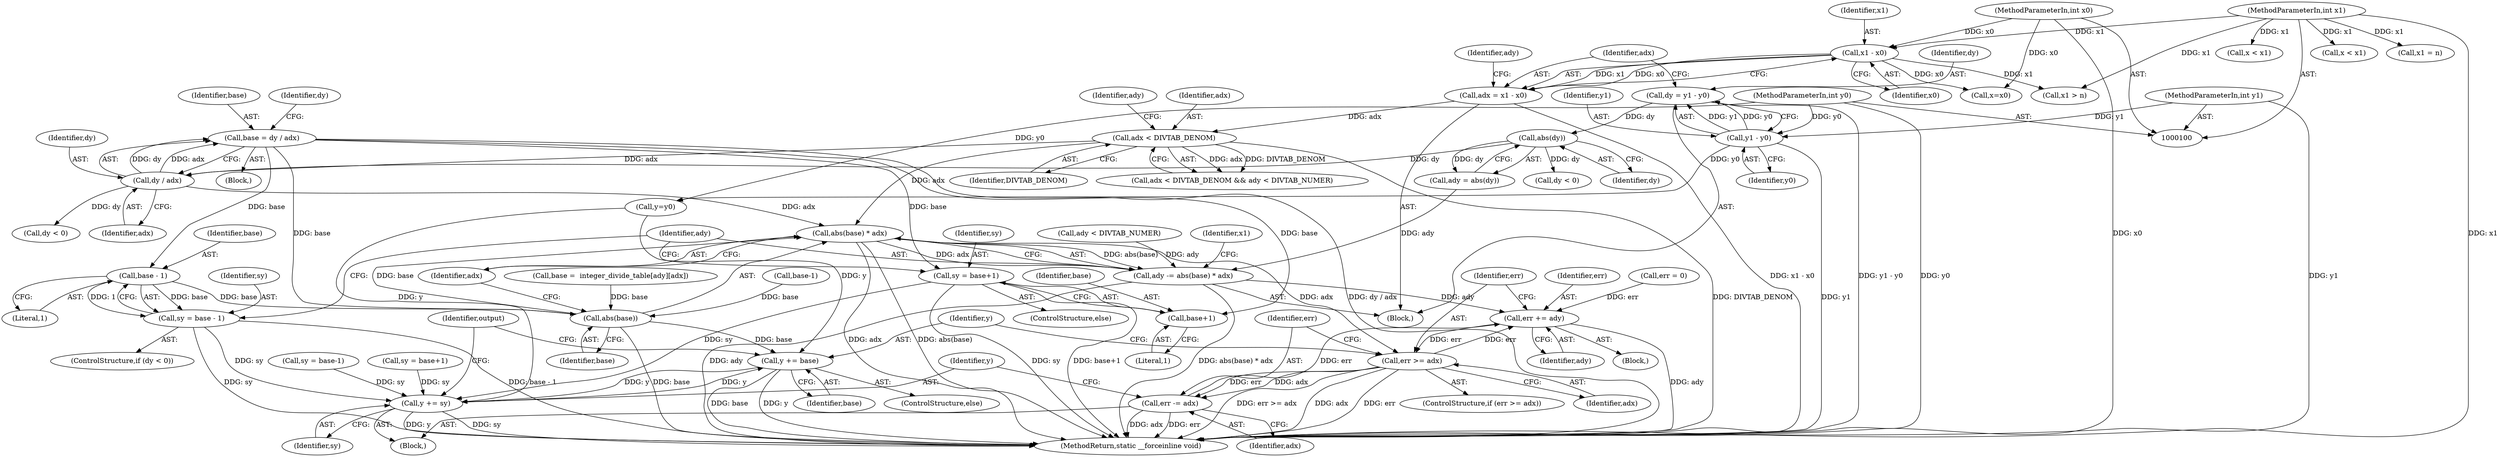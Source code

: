 digraph "0_stb_98fdfc6df88b1e34a736d5e126e6c8139c8de1a6@integer" {
"1000182" [label="(Call,base = dy / adx)"];
"1000184" [label="(Call,dy / adx)"];
"1000123" [label="(Call,abs(dy))"];
"1000109" [label="(Call,dy = y1 - y0)"];
"1000111" [label="(Call,y1 - y0)"];
"1000105" [label="(MethodParameterIn,int y1)"];
"1000103" [label="(MethodParameterIn,int y0)"];
"1000141" [label="(Call,adx < DIVTAB_DENOM)"];
"1000115" [label="(Call,adx = x1 - x0)"];
"1000117" [label="(Call,x1 - x0)"];
"1000104" [label="(MethodParameterIn,int x1)"];
"1000102" [label="(MethodParameterIn,int x0)"];
"1000193" [label="(Call,base - 1)"];
"1000191" [label="(Call,sy = base - 1)"];
"1000247" [label="(Call,y += sy)"];
"1000251" [label="(Call,y += base)"];
"1000205" [label="(Call,abs(base))"];
"1000204" [label="(Call,abs(base) * adx)"];
"1000202" [label="(Call,ady -= abs(base) * adx)"];
"1000236" [label="(Call,err += ady)"];
"1000240" [label="(Call,err >= adx)"];
"1000244" [label="(Call,err -= adx)"];
"1000197" [label="(Call,sy = base+1)"];
"1000199" [label="(Call,base+1)"];
"1000203" [label="(Identifier,ady)"];
"1000246" [label="(Identifier,adx)"];
"1000248" [label="(Identifier,y)"];
"1000142" [label="(Identifier,adx)"];
"1000127" [label="(Call,x=x0)"];
"1000145" [label="(Identifier,ady)"];
"1000252" [label="(Identifier,y)"];
"1000204" [label="(Call,abs(base) * adx)"];
"1000192" [label="(Identifier,sy)"];
"1000194" [label="(Identifier,base)"];
"1000131" [label="(Call,y=y0)"];
"1000243" [label="(Block,)"];
"1000245" [label="(Identifier,err)"];
"1000163" [label="(Call,base-1)"];
"1000195" [label="(Literal,1)"];
"1000122" [label="(Identifier,ady)"];
"1000140" [label="(Call,adx < DIVTAB_DENOM && ady < DIVTAB_NUMER)"];
"1000141" [label="(Call,adx < DIVTAB_DENOM)"];
"1000196" [label="(ControlStructure,else)"];
"1000183" [label="(Identifier,base)"];
"1000103" [label="(MethodParameterIn,int y0)"];
"1000206" [label="(Identifier,base)"];
"1000207" [label="(Identifier,adx)"];
"1000111" [label="(Call,y1 - y0)"];
"1000149" [label="(Call,dy < 0)"];
"1000235" [label="(Block,)"];
"1000244" [label="(Call,err -= adx)"];
"1000102" [label="(MethodParameterIn,int x0)"];
"1000251" [label="(Call,y += base)"];
"1000237" [label="(Identifier,err)"];
"1000144" [label="(Call,ady < DIVTAB_NUMER)"];
"1000135" [label="(Call,err = 0)"];
"1000199" [label="(Call,base+1)"];
"1000119" [label="(Identifier,x0)"];
"1000230" [label="(Call,x < x1)"];
"1000124" [label="(Identifier,dy)"];
"1000110" [label="(Identifier,dy)"];
"1000113" [label="(Identifier,y0)"];
"1000115" [label="(Call,adx = x1 - x0)"];
"1000249" [label="(Identifier,sy)"];
"1000181" [label="(Block,)"];
"1000236" [label="(Call,err += ady)"];
"1000109" [label="(Call,dy = y1 - y0)"];
"1000191" [label="(Call,sy = base - 1)"];
"1000239" [label="(ControlStructure,if (err >= adx))"];
"1000210" [label="(Identifier,x1)"];
"1000123" [label="(Call,abs(dy))"];
"1000105" [label="(MethodParameterIn,int y1)"];
"1000202" [label="(Call,ady -= abs(base) * adx)"];
"1000175" [label="(Call,sy = base+1)"];
"1000250" [label="(ControlStructure,else)"];
"1000116" [label="(Identifier,adx)"];
"1000198" [label="(Identifier,sy)"];
"1000184" [label="(Call,dy / adx)"];
"1000256" [label="(Identifier,output)"];
"1000117" [label="(Call,x1 - x0)"];
"1000104" [label="(MethodParameterIn,int x1)"];
"1000182" [label="(Call,base = dy / adx)"];
"1000209" [label="(Call,x1 > n)"];
"1000121" [label="(Call,ady = abs(dy))"];
"1000238" [label="(Identifier,ady)"];
"1000118" [label="(Identifier,x1)"];
"1000193" [label="(Call,base - 1)"];
"1000186" [label="(Identifier,adx)"];
"1000197" [label="(Call,sy = base+1)"];
"1000205" [label="(Call,abs(base))"];
"1000216" [label="(Call,x < x1)"];
"1000161" [label="(Call,sy = base-1)"];
"1000240" [label="(Call,err >= adx)"];
"1000143" [label="(Identifier,DIVTAB_DENOM)"];
"1000185" [label="(Identifier,dy)"];
"1000189" [label="(Identifier,dy)"];
"1000242" [label="(Identifier,adx)"];
"1000201" [label="(Literal,1)"];
"1000200" [label="(Identifier,base)"];
"1000241" [label="(Identifier,err)"];
"1000112" [label="(Identifier,y1)"];
"1000212" [label="(Call,x1 = n)"];
"1000107" [label="(Block,)"];
"1000253" [label="(Identifier,base)"];
"1000168" [label="(Call,base =  integer_divide_table[ady][adx])"];
"1000261" [label="(MethodReturn,static __forceinline void)"];
"1000188" [label="(Call,dy < 0)"];
"1000247" [label="(Call,y += sy)"];
"1000187" [label="(ControlStructure,if (dy < 0))"];
"1000182" -> "1000181"  [label="AST: "];
"1000182" -> "1000184"  [label="CFG: "];
"1000183" -> "1000182"  [label="AST: "];
"1000184" -> "1000182"  [label="AST: "];
"1000189" -> "1000182"  [label="CFG: "];
"1000182" -> "1000261"  [label="DDG: dy / adx"];
"1000184" -> "1000182"  [label="DDG: dy"];
"1000184" -> "1000182"  [label="DDG: adx"];
"1000182" -> "1000193"  [label="DDG: base"];
"1000182" -> "1000197"  [label="DDG: base"];
"1000182" -> "1000199"  [label="DDG: base"];
"1000182" -> "1000205"  [label="DDG: base"];
"1000184" -> "1000186"  [label="CFG: "];
"1000185" -> "1000184"  [label="AST: "];
"1000186" -> "1000184"  [label="AST: "];
"1000123" -> "1000184"  [label="DDG: dy"];
"1000141" -> "1000184"  [label="DDG: adx"];
"1000184" -> "1000188"  [label="DDG: dy"];
"1000184" -> "1000204"  [label="DDG: adx"];
"1000123" -> "1000121"  [label="AST: "];
"1000123" -> "1000124"  [label="CFG: "];
"1000124" -> "1000123"  [label="AST: "];
"1000121" -> "1000123"  [label="CFG: "];
"1000123" -> "1000121"  [label="DDG: dy"];
"1000109" -> "1000123"  [label="DDG: dy"];
"1000123" -> "1000149"  [label="DDG: dy"];
"1000109" -> "1000107"  [label="AST: "];
"1000109" -> "1000111"  [label="CFG: "];
"1000110" -> "1000109"  [label="AST: "];
"1000111" -> "1000109"  [label="AST: "];
"1000116" -> "1000109"  [label="CFG: "];
"1000109" -> "1000261"  [label="DDG: y1 - y0"];
"1000111" -> "1000109"  [label="DDG: y1"];
"1000111" -> "1000109"  [label="DDG: y0"];
"1000111" -> "1000113"  [label="CFG: "];
"1000112" -> "1000111"  [label="AST: "];
"1000113" -> "1000111"  [label="AST: "];
"1000111" -> "1000261"  [label="DDG: y1"];
"1000105" -> "1000111"  [label="DDG: y1"];
"1000103" -> "1000111"  [label="DDG: y0"];
"1000111" -> "1000131"  [label="DDG: y0"];
"1000105" -> "1000100"  [label="AST: "];
"1000105" -> "1000261"  [label="DDG: y1"];
"1000103" -> "1000100"  [label="AST: "];
"1000103" -> "1000261"  [label="DDG: y0"];
"1000103" -> "1000131"  [label="DDG: y0"];
"1000141" -> "1000140"  [label="AST: "];
"1000141" -> "1000143"  [label="CFG: "];
"1000142" -> "1000141"  [label="AST: "];
"1000143" -> "1000141"  [label="AST: "];
"1000145" -> "1000141"  [label="CFG: "];
"1000140" -> "1000141"  [label="CFG: "];
"1000141" -> "1000261"  [label="DDG: DIVTAB_DENOM"];
"1000141" -> "1000140"  [label="DDG: adx"];
"1000141" -> "1000140"  [label="DDG: DIVTAB_DENOM"];
"1000115" -> "1000141"  [label="DDG: adx"];
"1000141" -> "1000204"  [label="DDG: adx"];
"1000115" -> "1000107"  [label="AST: "];
"1000115" -> "1000117"  [label="CFG: "];
"1000116" -> "1000115"  [label="AST: "];
"1000117" -> "1000115"  [label="AST: "];
"1000122" -> "1000115"  [label="CFG: "];
"1000115" -> "1000261"  [label="DDG: x1 - x0"];
"1000117" -> "1000115"  [label="DDG: x1"];
"1000117" -> "1000115"  [label="DDG: x0"];
"1000117" -> "1000119"  [label="CFG: "];
"1000118" -> "1000117"  [label="AST: "];
"1000119" -> "1000117"  [label="AST: "];
"1000104" -> "1000117"  [label="DDG: x1"];
"1000102" -> "1000117"  [label="DDG: x0"];
"1000117" -> "1000127"  [label="DDG: x0"];
"1000117" -> "1000209"  [label="DDG: x1"];
"1000104" -> "1000100"  [label="AST: "];
"1000104" -> "1000261"  [label="DDG: x1"];
"1000104" -> "1000209"  [label="DDG: x1"];
"1000104" -> "1000212"  [label="DDG: x1"];
"1000104" -> "1000216"  [label="DDG: x1"];
"1000104" -> "1000230"  [label="DDG: x1"];
"1000102" -> "1000100"  [label="AST: "];
"1000102" -> "1000261"  [label="DDG: x0"];
"1000102" -> "1000127"  [label="DDG: x0"];
"1000193" -> "1000191"  [label="AST: "];
"1000193" -> "1000195"  [label="CFG: "];
"1000194" -> "1000193"  [label="AST: "];
"1000195" -> "1000193"  [label="AST: "];
"1000191" -> "1000193"  [label="CFG: "];
"1000193" -> "1000191"  [label="DDG: base"];
"1000193" -> "1000191"  [label="DDG: 1"];
"1000193" -> "1000205"  [label="DDG: base"];
"1000191" -> "1000187"  [label="AST: "];
"1000192" -> "1000191"  [label="AST: "];
"1000203" -> "1000191"  [label="CFG: "];
"1000191" -> "1000261"  [label="DDG: base - 1"];
"1000191" -> "1000261"  [label="DDG: sy"];
"1000191" -> "1000247"  [label="DDG: sy"];
"1000247" -> "1000243"  [label="AST: "];
"1000247" -> "1000249"  [label="CFG: "];
"1000248" -> "1000247"  [label="AST: "];
"1000249" -> "1000247"  [label="AST: "];
"1000256" -> "1000247"  [label="CFG: "];
"1000247" -> "1000261"  [label="DDG: y"];
"1000247" -> "1000261"  [label="DDG: sy"];
"1000175" -> "1000247"  [label="DDG: sy"];
"1000161" -> "1000247"  [label="DDG: sy"];
"1000197" -> "1000247"  [label="DDG: sy"];
"1000131" -> "1000247"  [label="DDG: y"];
"1000251" -> "1000247"  [label="DDG: y"];
"1000247" -> "1000251"  [label="DDG: y"];
"1000251" -> "1000250"  [label="AST: "];
"1000251" -> "1000253"  [label="CFG: "];
"1000252" -> "1000251"  [label="AST: "];
"1000253" -> "1000251"  [label="AST: "];
"1000256" -> "1000251"  [label="CFG: "];
"1000251" -> "1000261"  [label="DDG: base"];
"1000251" -> "1000261"  [label="DDG: y"];
"1000205" -> "1000251"  [label="DDG: base"];
"1000131" -> "1000251"  [label="DDG: y"];
"1000205" -> "1000204"  [label="AST: "];
"1000205" -> "1000206"  [label="CFG: "];
"1000206" -> "1000205"  [label="AST: "];
"1000207" -> "1000205"  [label="CFG: "];
"1000205" -> "1000261"  [label="DDG: base"];
"1000205" -> "1000204"  [label="DDG: base"];
"1000163" -> "1000205"  [label="DDG: base"];
"1000168" -> "1000205"  [label="DDG: base"];
"1000204" -> "1000202"  [label="AST: "];
"1000204" -> "1000207"  [label="CFG: "];
"1000207" -> "1000204"  [label="AST: "];
"1000202" -> "1000204"  [label="CFG: "];
"1000204" -> "1000261"  [label="DDG: adx"];
"1000204" -> "1000261"  [label="DDG: abs(base)"];
"1000204" -> "1000202"  [label="DDG: abs(base)"];
"1000204" -> "1000202"  [label="DDG: adx"];
"1000204" -> "1000240"  [label="DDG: adx"];
"1000202" -> "1000107"  [label="AST: "];
"1000203" -> "1000202"  [label="AST: "];
"1000210" -> "1000202"  [label="CFG: "];
"1000202" -> "1000261"  [label="DDG: ady"];
"1000202" -> "1000261"  [label="DDG: abs(base) * adx"];
"1000121" -> "1000202"  [label="DDG: ady"];
"1000144" -> "1000202"  [label="DDG: ady"];
"1000202" -> "1000236"  [label="DDG: ady"];
"1000236" -> "1000235"  [label="AST: "];
"1000236" -> "1000238"  [label="CFG: "];
"1000237" -> "1000236"  [label="AST: "];
"1000238" -> "1000236"  [label="AST: "];
"1000241" -> "1000236"  [label="CFG: "];
"1000236" -> "1000261"  [label="DDG: ady"];
"1000135" -> "1000236"  [label="DDG: err"];
"1000244" -> "1000236"  [label="DDG: err"];
"1000240" -> "1000236"  [label="DDG: err"];
"1000236" -> "1000240"  [label="DDG: err"];
"1000240" -> "1000239"  [label="AST: "];
"1000240" -> "1000242"  [label="CFG: "];
"1000241" -> "1000240"  [label="AST: "];
"1000242" -> "1000240"  [label="AST: "];
"1000245" -> "1000240"  [label="CFG: "];
"1000252" -> "1000240"  [label="CFG: "];
"1000240" -> "1000261"  [label="DDG: err >= adx"];
"1000240" -> "1000261"  [label="DDG: adx"];
"1000240" -> "1000261"  [label="DDG: err"];
"1000240" -> "1000244"  [label="DDG: adx"];
"1000240" -> "1000244"  [label="DDG: err"];
"1000244" -> "1000243"  [label="AST: "];
"1000244" -> "1000246"  [label="CFG: "];
"1000245" -> "1000244"  [label="AST: "];
"1000246" -> "1000244"  [label="AST: "];
"1000248" -> "1000244"  [label="CFG: "];
"1000244" -> "1000261"  [label="DDG: err"];
"1000244" -> "1000261"  [label="DDG: adx"];
"1000197" -> "1000196"  [label="AST: "];
"1000197" -> "1000199"  [label="CFG: "];
"1000198" -> "1000197"  [label="AST: "];
"1000199" -> "1000197"  [label="AST: "];
"1000203" -> "1000197"  [label="CFG: "];
"1000197" -> "1000261"  [label="DDG: base+1"];
"1000197" -> "1000261"  [label="DDG: sy"];
"1000199" -> "1000201"  [label="CFG: "];
"1000200" -> "1000199"  [label="AST: "];
"1000201" -> "1000199"  [label="AST: "];
}
